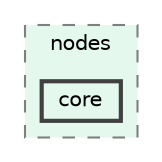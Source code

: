 digraph "Lys/src/Lys/scene/nodes/core"
{
 // LATEX_PDF_SIZE
  bgcolor="transparent";
  edge [fontname=Helvetica,fontsize=10,labelfontname=Helvetica,labelfontsize=10];
  node [fontname=Helvetica,fontsize=10,shape=box,height=0.2,width=0.4];
  compound=true
  subgraph clusterdir_267e000131f6845fe0d045e95a37f618 {
    graph [ bgcolor="#e4f8ee", pencolor="grey50", label="nodes", fontname=Helvetica,fontsize=10 style="filled,dashed", URL="dir_267e000131f6845fe0d045e95a37f618.html",tooltip=""]
  dir_6970113ef54c9a55b8b41b4efd57680d [label="core", fillcolor="#e4f8ee", color="grey25", style="filled,bold", URL="dir_6970113ef54c9a55b8b41b4efd57680d.html",tooltip=""];
  }
}
